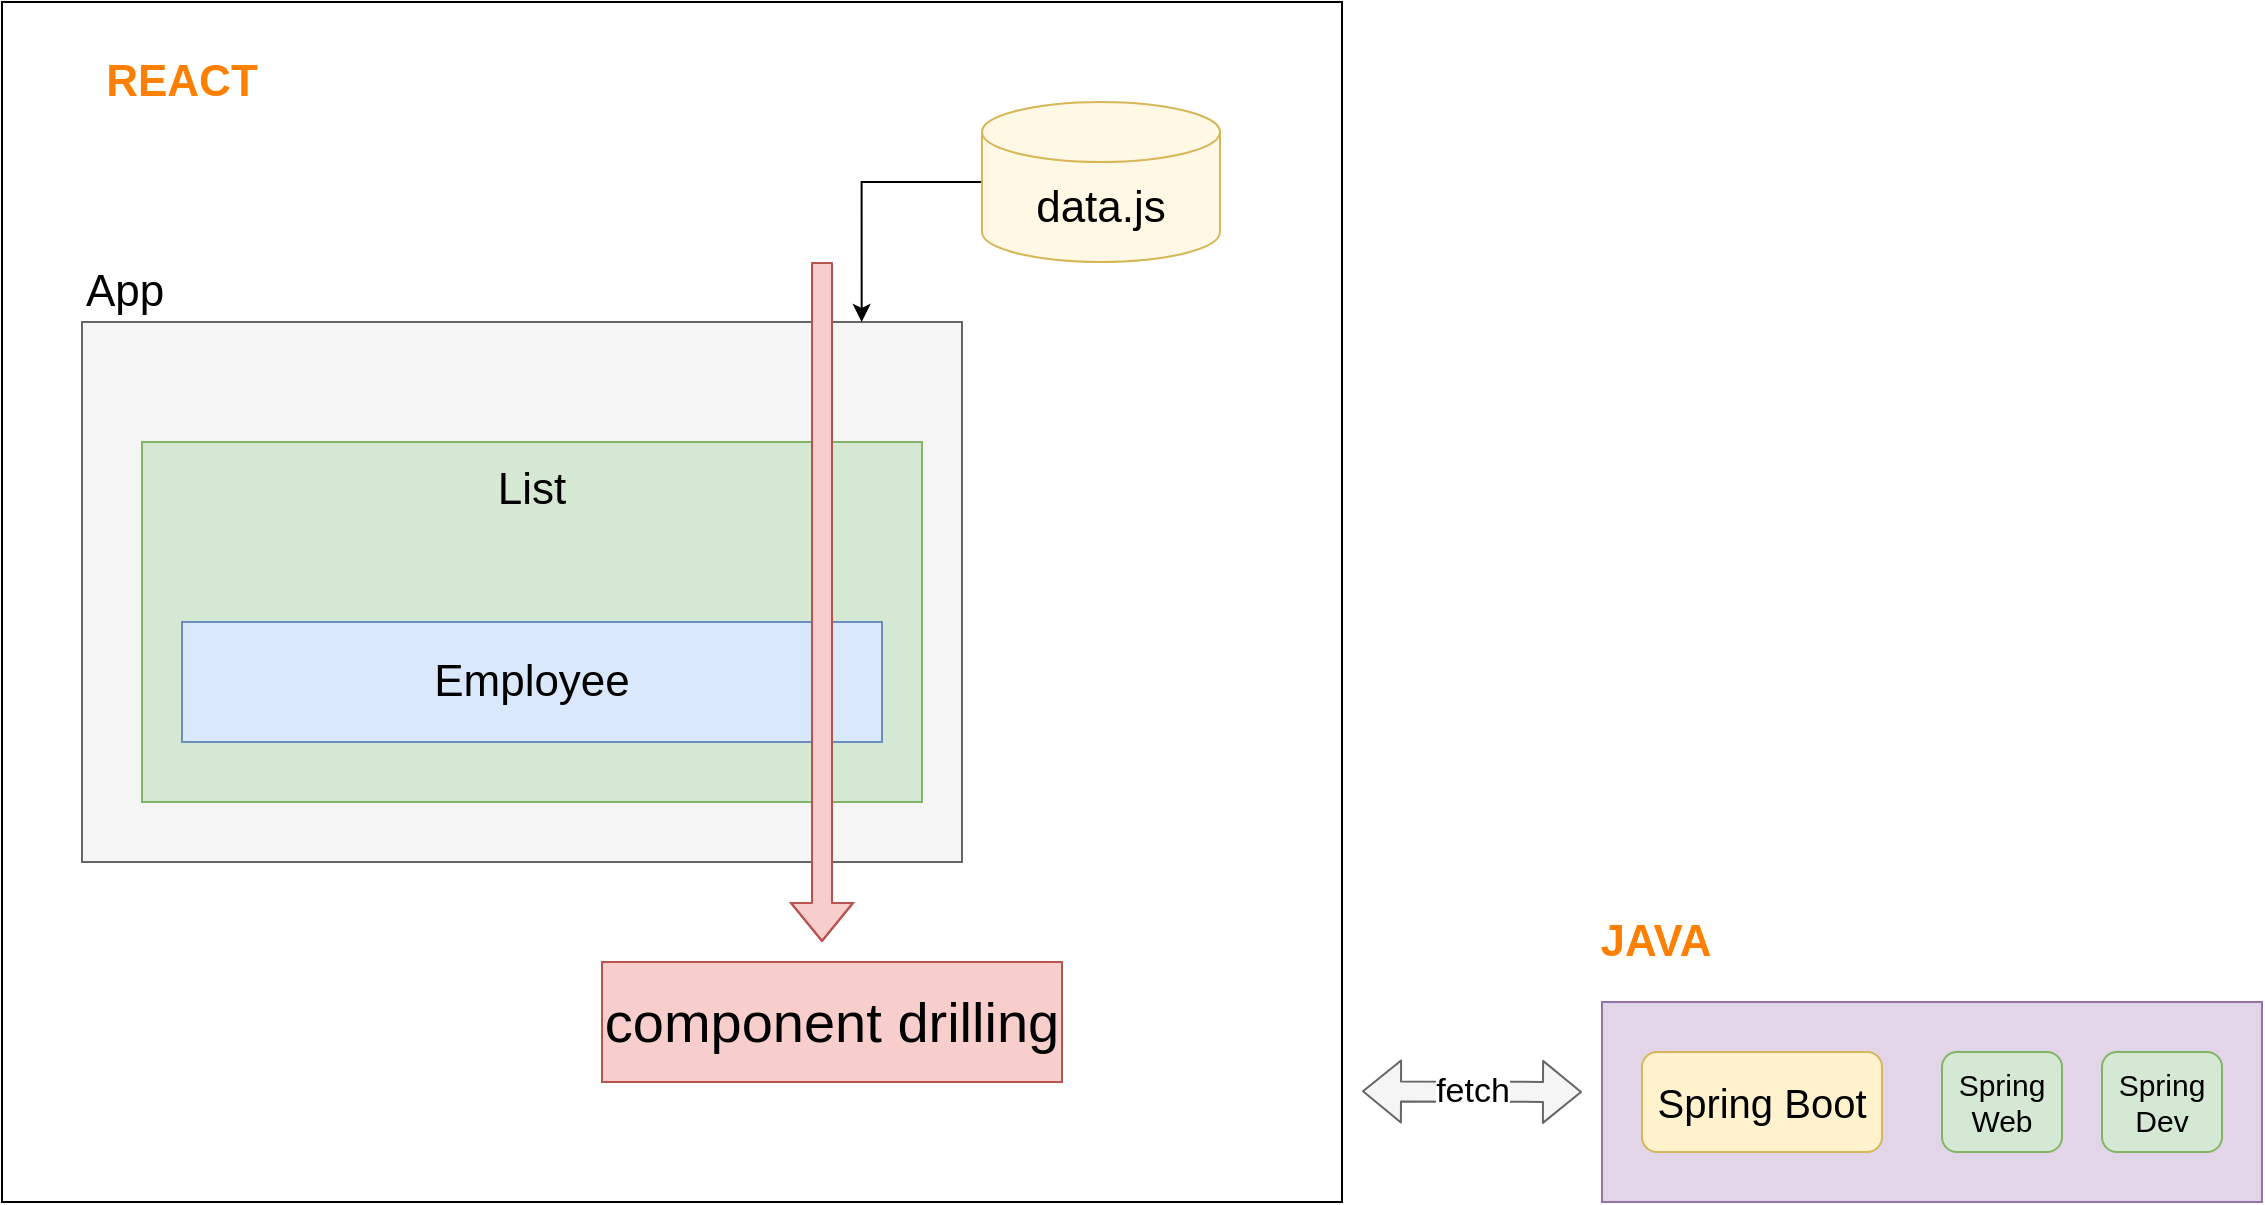 <mxfile version="14.5.1" type="device"><diagram id="wxE_e9IhWzQhkXeIt0z-" name="Sayfa -1"><mxGraphModel dx="1673" dy="1014" grid="1" gridSize="10" guides="1" tooltips="1" connect="1" arrows="1" fold="1" page="1" pageScale="1" pageWidth="827" pageHeight="1169" math="0" shadow="0"><root><mxCell id="0"/><mxCell id="1" parent="0"/><mxCell id="ml_vJ3JPmCFxxCORUqkK-2" value="" style="rounded=0;whiteSpace=wrap;html=1;" parent="1" vertex="1"><mxGeometry x="50" y="40" width="670" height="600" as="geometry"/></mxCell><mxCell id="uLkygwN_PM6ZtqVTnof_-1" value="" style="rounded=0;whiteSpace=wrap;html=1;fillColor=#f5f5f5;strokeColor=#666666;fontColor=#333333;" parent="1" vertex="1"><mxGeometry x="90" y="200" width="440" height="270" as="geometry"/></mxCell><mxCell id="uLkygwN_PM6ZtqVTnof_-2" value="App" style="text;html=1;strokeColor=none;fillColor=none;align=left;verticalAlign=middle;whiteSpace=wrap;rounded=0;fontSize=22;" parent="1" vertex="1"><mxGeometry x="90" y="170" width="260" height="30" as="geometry"/></mxCell><mxCell id="uLkygwN_PM6ZtqVTnof_-10" style="edgeStyle=orthogonalEdgeStyle;rounded=0;orthogonalLoop=1;jettySize=auto;html=1;entryX=0.886;entryY=0;entryDx=0;entryDy=0;entryPerimeter=0;fontSize=22;" parent="1" source="uLkygwN_PM6ZtqVTnof_-3" target="uLkygwN_PM6ZtqVTnof_-1" edge="1"><mxGeometry relative="1" as="geometry"/></mxCell><mxCell id="uLkygwN_PM6ZtqVTnof_-3" value="data.js" style="shape=cylinder3;whiteSpace=wrap;html=1;boundedLbl=1;backgroundOutline=1;size=15;fontSize=22;align=center;fillColor=#fff2cc;strokeColor=#d6b656;fillOpacity=50;" parent="1" vertex="1"><mxGeometry x="540" y="90" width="119" height="80" as="geometry"/></mxCell><mxCell id="uLkygwN_PM6ZtqVTnof_-4" value="List&lt;br&gt;&lt;br&gt;&lt;br&gt;&lt;br&gt;&lt;br&gt;&lt;br&gt;" style="rounded=0;whiteSpace=wrap;html=1;fontSize=22;align=center;fillColor=#d5e8d4;strokeColor=#82b366;" parent="1" vertex="1"><mxGeometry x="120" y="260" width="390" height="180" as="geometry"/></mxCell><mxCell id="uLkygwN_PM6ZtqVTnof_-5" value="Employee" style="rounded=0;whiteSpace=wrap;html=1;fontSize=22;align=center;fillColor=#dae8fc;strokeColor=#6c8ebf;" parent="1" vertex="1"><mxGeometry x="140" y="350" width="350" height="60" as="geometry"/></mxCell><mxCell id="uLkygwN_PM6ZtqVTnof_-9" value="" style="shape=flexArrow;endArrow=classic;html=1;fontSize=22;fillColor=#f8cecc;strokeColor=#b85450;" parent="1" edge="1"><mxGeometry width="50" height="50" relative="1" as="geometry"><mxPoint x="460" y="170" as="sourcePoint"/><mxPoint x="460" y="510" as="targetPoint"/><Array as="points"><mxPoint x="460" y="400"/></Array></mxGeometry></mxCell><mxCell id="uLkygwN_PM6ZtqVTnof_-11" value="component drilling" style="text;html=1;strokeColor=#b85450;fillColor=#f8cecc;align=center;verticalAlign=middle;whiteSpace=wrap;rounded=0;fontSize=28;" parent="1" vertex="1"><mxGeometry x="350" y="520" width="230" height="60" as="geometry"/></mxCell><mxCell id="ml_vJ3JPmCFxxCORUqkK-3" value="REACT" style="text;html=1;strokeColor=none;fillColor=none;align=center;verticalAlign=middle;whiteSpace=wrap;rounded=0;fontSize=22;fontStyle=1;fontColor=#FF8000;" parent="1" vertex="1"><mxGeometry x="90" y="70" width="100" height="20" as="geometry"/></mxCell><mxCell id="ml_vJ3JPmCFxxCORUqkK-4" value="" style="rounded=0;whiteSpace=wrap;html=1;fillColor=#e1d5e7;strokeColor=#9673a6;" parent="1" vertex="1"><mxGeometry x="850" y="540" width="330" height="100" as="geometry"/></mxCell><mxCell id="ml_vJ3JPmCFxxCORUqkK-5" value="fetch" style="shape=flexArrow;endArrow=classic;startArrow=classic;html=1;fontSize=17;fillColor=#f5f5f5;strokeColor=#666666;" parent="1" edge="1"><mxGeometry width="50" height="50" relative="1" as="geometry"><mxPoint x="730" y="584.66" as="sourcePoint"/><mxPoint x="840" y="585" as="targetPoint"/></mxGeometry></mxCell><mxCell id="XnVjx0S4PMvEOgAWvMB2-2" value="Spring Boot" style="rounded=1;whiteSpace=wrap;html=1;fillColor=#fff2cc;strokeColor=#d6b656;fontSize=20;" vertex="1" parent="1"><mxGeometry x="870" y="565" width="120" height="50" as="geometry"/></mxCell><mxCell id="XnVjx0S4PMvEOgAWvMB2-3" value="Spring Web" style="rounded=1;whiteSpace=wrap;html=1;fillColor=#d5e8d4;strokeColor=#82b366;fontSize=15;" vertex="1" parent="1"><mxGeometry x="1020" y="565" width="60" height="50" as="geometry"/></mxCell><mxCell id="XnVjx0S4PMvEOgAWvMB2-4" value="Spring Dev" style="rounded=1;whiteSpace=wrap;html=1;fillColor=#d5e8d4;strokeColor=#82b366;fontSize=15;" vertex="1" parent="1"><mxGeometry x="1100" y="565" width="60" height="50" as="geometry"/></mxCell><mxCell id="XnVjx0S4PMvEOgAWvMB2-5" value="JAVA" style="text;html=1;strokeColor=none;fillColor=none;align=center;verticalAlign=middle;whiteSpace=wrap;rounded=0;fontSize=22;fontStyle=1;fontColor=#FF8000;" vertex="1" parent="1"><mxGeometry x="857" y="500" width="40" height="20" as="geometry"/></mxCell></root></mxGraphModel></diagram></mxfile>